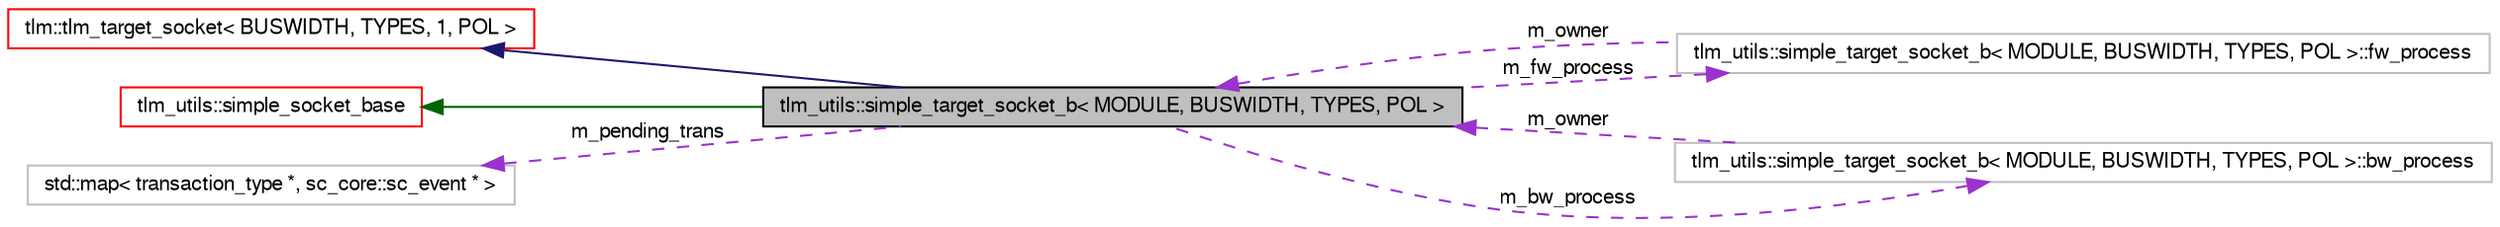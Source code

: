 digraph G
{
  edge [fontname="FreeSans",fontsize="10",labelfontname="FreeSans",labelfontsize="10"];
  node [fontname="FreeSans",fontsize="10",shape=record];
  rankdir=LR;
  Node1 [label="tlm_utils::simple_target_socket_b\< MODULE, BUSWIDTH, TYPES, POL \>",height=0.2,width=0.4,color="black", fillcolor="grey75", style="filled" fontcolor="black"];
  Node2 -> Node1 [dir=back,color="midnightblue",fontsize="10",style="solid",fontname="FreeSans"];
  Node2 [label="tlm::tlm_target_socket\< BUSWIDTH, TYPES, 1, POL \>",height=0.2,width=0.4,color="red", fillcolor="white", style="filled",URL="$a00116.html"];
  Node3 -> Node1 [dir=back,color="darkgreen",fontsize="10",style="solid",fontname="FreeSans"];
  Node3 [label="tlm_utils::simple_socket_base",height=0.2,width=0.4,color="red", fillcolor="white", style="filled",URL="$a00043.html"];
  Node4 -> Node1 [dir=back,color="darkorchid3",fontsize="10",style="dashed",label="m_pending_trans",fontname="FreeSans"];
  Node4 [label="std::map\< transaction_type *, sc_core::sc_event * \>",height=0.2,width=0.4,color="grey75", fillcolor="white", style="filled"];
  Node5 -> Node1 [dir=back,color="darkorchid3",fontsize="10",style="dashed",label="m_fw_process",fontname="FreeSans"];
  Node5 [label="tlm_utils::simple_target_socket_b\< MODULE, BUSWIDTH, TYPES, POL \>::fw_process",height=0.2,width=0.4,color="grey75", fillcolor="white", style="filled"];
  Node1 -> Node5 [dir=back,color="darkorchid3",fontsize="10",style="dashed",label="m_owner",fontname="FreeSans"];
  Node6 -> Node1 [dir=back,color="darkorchid3",fontsize="10",style="dashed",label="m_bw_process",fontname="FreeSans"];
  Node6 [label="tlm_utils::simple_target_socket_b\< MODULE, BUSWIDTH, TYPES, POL \>::bw_process",height=0.2,width=0.4,color="grey75", fillcolor="white", style="filled"];
  Node1 -> Node6 [dir=back,color="darkorchid3",fontsize="10",style="dashed",label="m_owner",fontname="FreeSans"];
}
